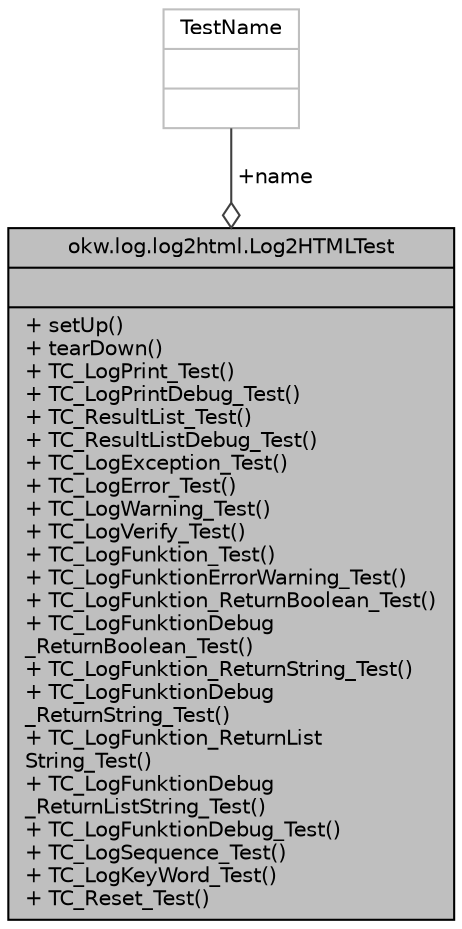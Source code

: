 digraph "okw.log.log2html.Log2HTMLTest"
{
 // INTERACTIVE_SVG=YES
 // LATEX_PDF_SIZE
  edge [fontname="Helvetica",fontsize="10",labelfontname="Helvetica",labelfontsize="10"];
  node [fontname="Helvetica",fontsize="10",shape=record];
  Node1 [label="{okw.log.log2html.Log2HTMLTest\n||+ setUp()\l+ tearDown()\l+ TC_LogPrint_Test()\l+ TC_LogPrintDebug_Test()\l+ TC_ResultList_Test()\l+ TC_ResultListDebug_Test()\l+ TC_LogException_Test()\l+ TC_LogError_Test()\l+ TC_LogWarning_Test()\l+ TC_LogVerify_Test()\l+ TC_LogFunktion_Test()\l+ TC_LogFunktionErrorWarning_Test()\l+ TC_LogFunktion_ReturnBoolean_Test()\l+ TC_LogFunktionDebug\l_ReturnBoolean_Test()\l+ TC_LogFunktion_ReturnString_Test()\l+ TC_LogFunktionDebug\l_ReturnString_Test()\l+ TC_LogFunktion_ReturnList\lString_Test()\l+ TC_LogFunktionDebug\l_ReturnListString_Test()\l+ TC_LogFunktionDebug_Test()\l+ TC_LogSequence_Test()\l+ TC_LogKeyWord_Test()\l+ TC_Reset_Test()\l}",height=0.2,width=0.4,color="black", fillcolor="grey75", style="filled", fontcolor="black",tooltip=" "];
  Node2 -> Node1 [color="grey25",fontsize="10",style="solid",label=" +name" ,arrowhead="odiamond",fontname="Helvetica"];
  Node2 [label="{TestName\n||}",height=0.2,width=0.4,color="grey75", fillcolor="white", style="filled",tooltip=" "];
}
